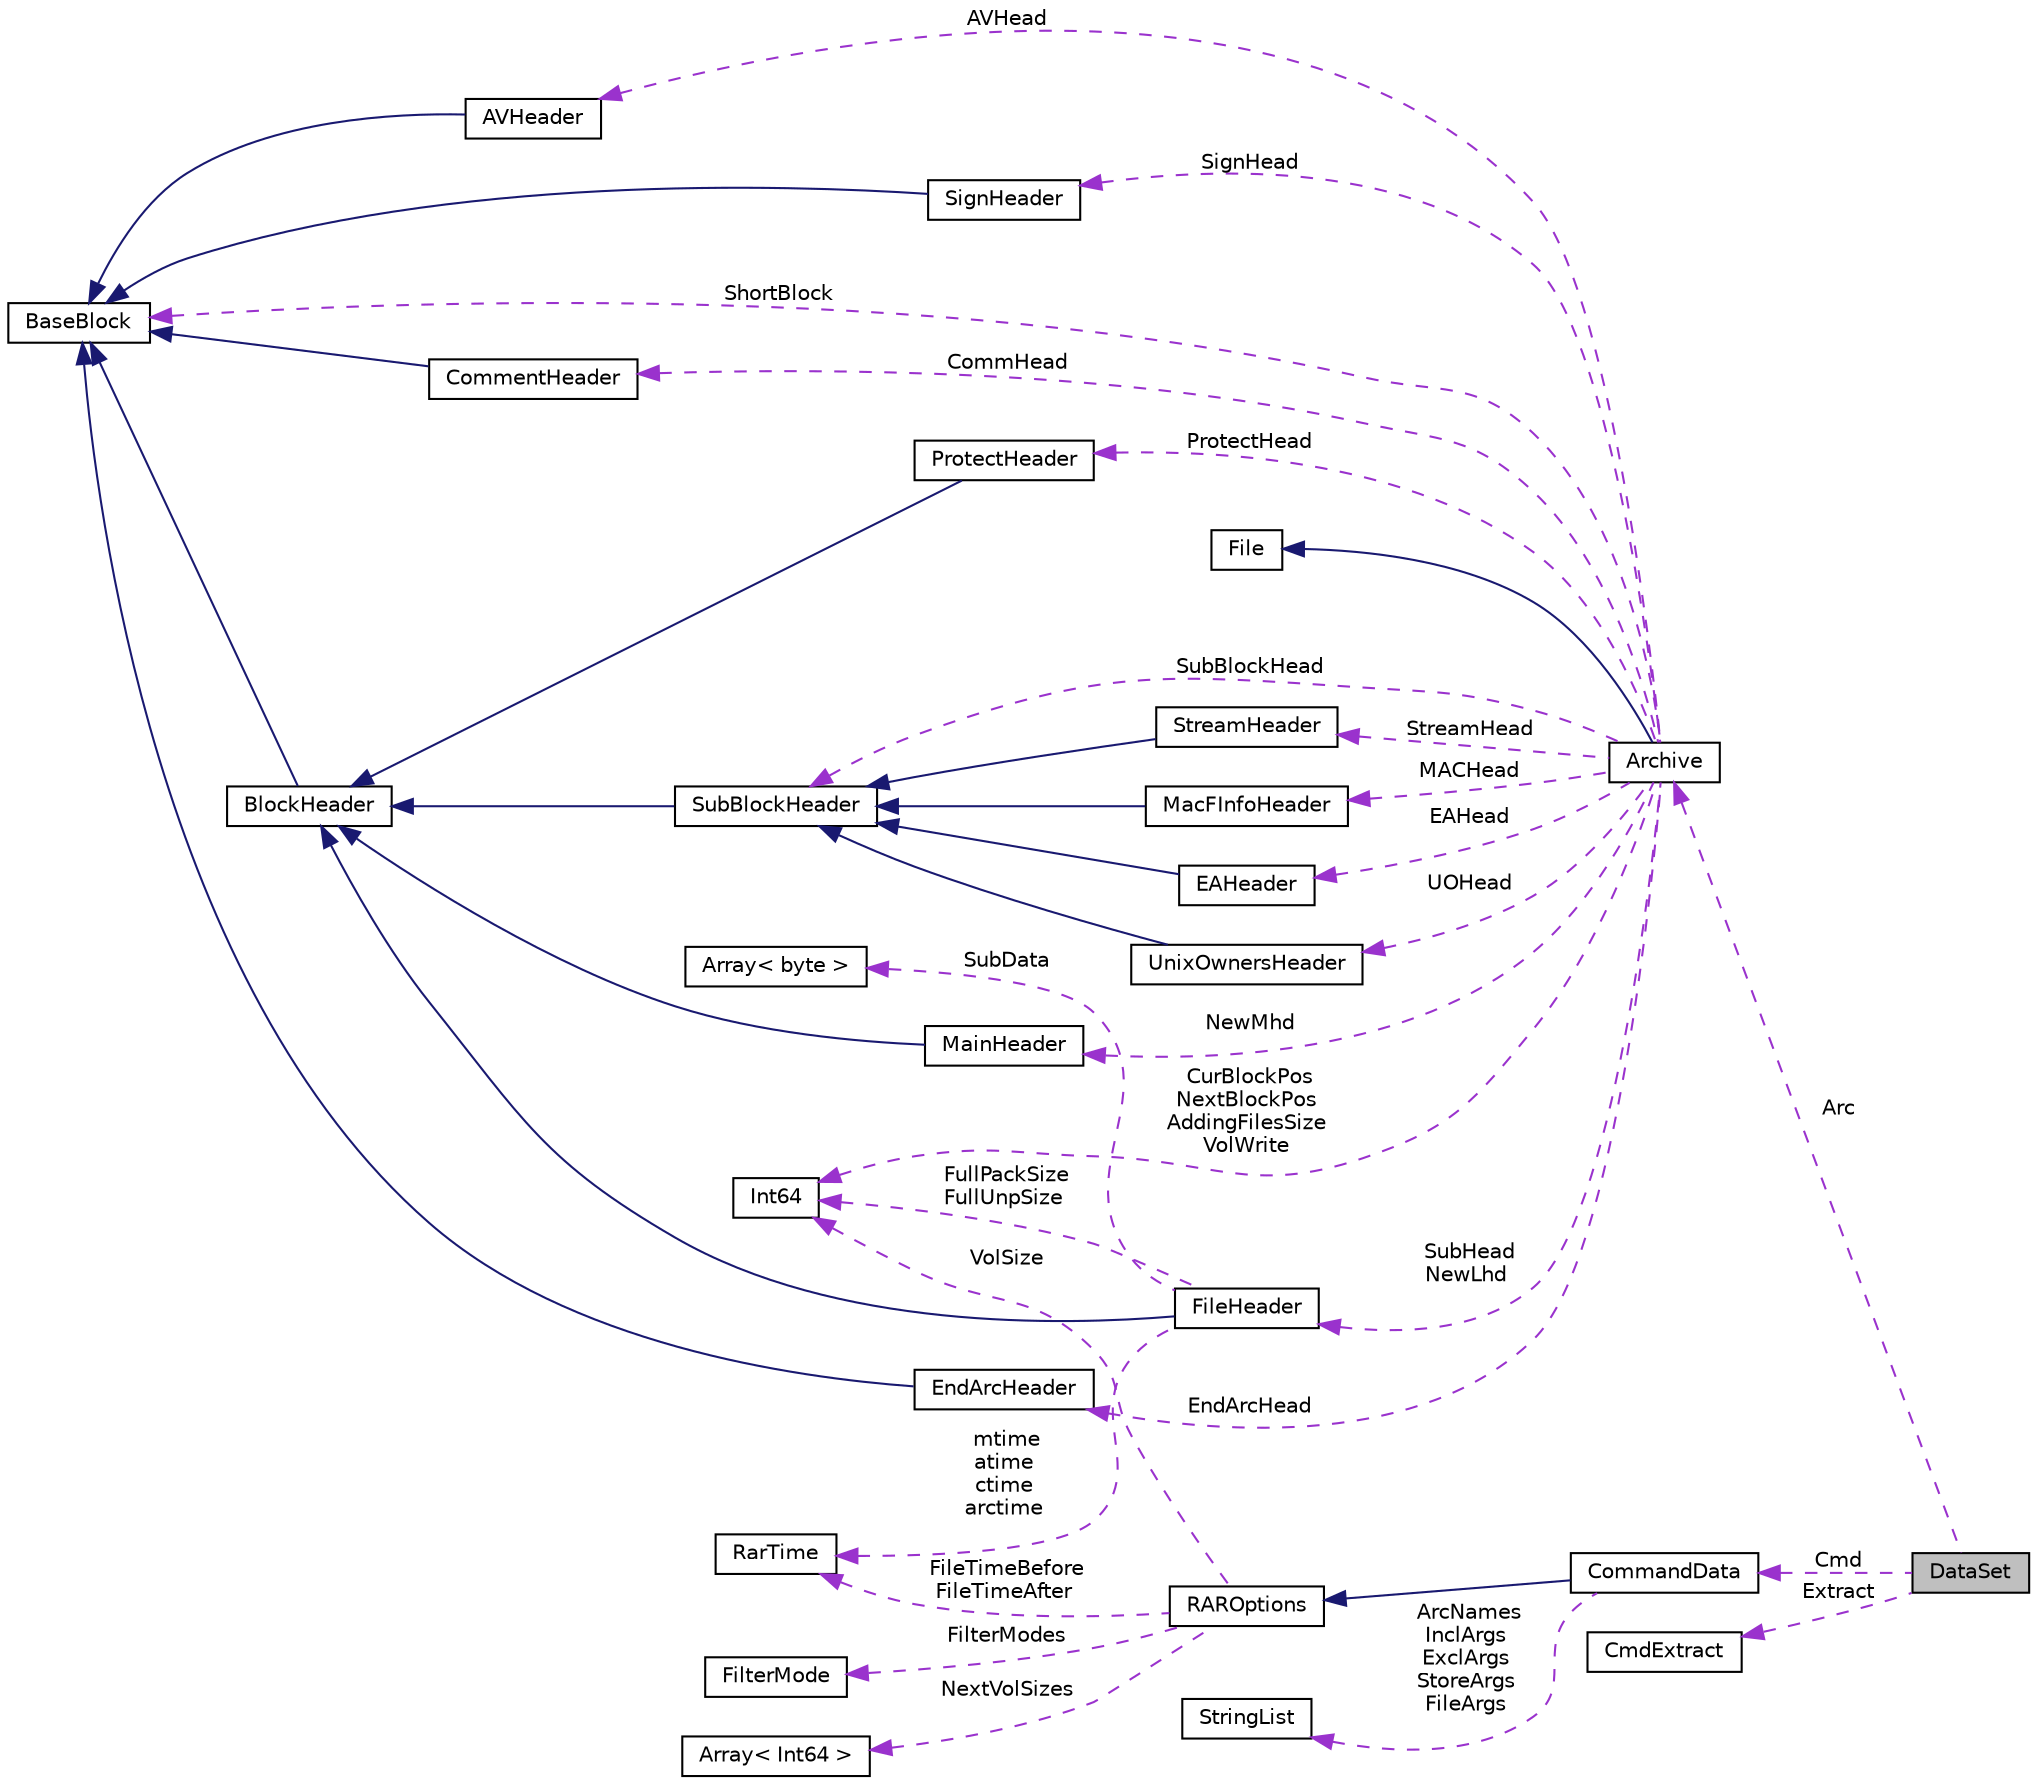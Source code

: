 digraph "DataSet"
{
 // LATEX_PDF_SIZE
  edge [fontname="Helvetica",fontsize="10",labelfontname="Helvetica",labelfontsize="10"];
  node [fontname="Helvetica",fontsize="10",shape=record];
  rankdir="LR";
  Node1 [label="DataSet",height=0.2,width=0.4,color="black", fillcolor="grey75", style="filled", fontcolor="black",tooltip=" "];
  Node2 -> Node1 [dir="back",color="darkorchid3",fontsize="10",style="dashed",label=" Cmd" ,fontname="Helvetica"];
  Node2 [label="CommandData",height=0.2,width=0.4,color="black", fillcolor="white", style="filled",URL="$classCommandData.html",tooltip=" "];
  Node3 -> Node2 [dir="back",color="midnightblue",fontsize="10",style="solid",fontname="Helvetica"];
  Node3 [label="RAROptions",height=0.2,width=0.4,color="black", fillcolor="white", style="filled",URL="$classRAROptions.html",tooltip=" "];
  Node4 -> Node3 [dir="back",color="darkorchid3",fontsize="10",style="dashed",label=" FilterModes" ,fontname="Helvetica"];
  Node4 [label="FilterMode",height=0.2,width=0.4,color="black", fillcolor="white", style="filled",URL="$structFilterMode.html",tooltip=" "];
  Node5 -> Node3 [dir="back",color="darkorchid3",fontsize="10",style="dashed",label=" VolSize" ,fontname="Helvetica"];
  Node5 [label="Int64",height=0.2,width=0.4,color="black", fillcolor="white", style="filled",URL="$classInt64.html",tooltip=" "];
  Node6 -> Node3 [dir="back",color="darkorchid3",fontsize="10",style="dashed",label=" FileTimeBefore\nFileTimeAfter" ,fontname="Helvetica"];
  Node6 [label="RarTime",height=0.2,width=0.4,color="black", fillcolor="white", style="filled",URL="$classRarTime.html",tooltip=" "];
  Node7 -> Node3 [dir="back",color="darkorchid3",fontsize="10",style="dashed",label=" NextVolSizes" ,fontname="Helvetica"];
  Node7 [label="Array\< Int64 \>",height=0.2,width=0.4,color="black", fillcolor="white", style="filled",URL="$classArray.html",tooltip=" "];
  Node8 -> Node2 [dir="back",color="darkorchid3",fontsize="10",style="dashed",label=" ArcNames\nInclArgs\nExclArgs\nStoreArgs\nFileArgs" ,fontname="Helvetica"];
  Node8 [label="StringList",height=0.2,width=0.4,color="black", fillcolor="white", style="filled",URL="$classStringList.html",tooltip=" "];
  Node9 -> Node1 [dir="back",color="darkorchid3",fontsize="10",style="dashed",label=" Arc" ,fontname="Helvetica"];
  Node9 [label="Archive",height=0.2,width=0.4,color="black", fillcolor="white", style="filled",URL="$classArchive.html",tooltip=" "];
  Node10 -> Node9 [dir="back",color="midnightblue",fontsize="10",style="solid",fontname="Helvetica"];
  Node10 [label="File",height=0.2,width=0.4,color="black", fillcolor="white", style="filled",URL="$classFile.html",tooltip=" "];
  Node11 -> Node9 [dir="back",color="darkorchid3",fontsize="10",style="dashed",label=" CommHead" ,fontname="Helvetica"];
  Node11 [label="CommentHeader",height=0.2,width=0.4,color="black", fillcolor="white", style="filled",URL="$structCommentHeader.html",tooltip=" "];
  Node12 -> Node11 [dir="back",color="midnightblue",fontsize="10",style="solid",fontname="Helvetica"];
  Node12 [label="BaseBlock",height=0.2,width=0.4,color="black", fillcolor="white", style="filled",URL="$structBaseBlock.html",tooltip=" "];
  Node13 -> Node9 [dir="back",color="darkorchid3",fontsize="10",style="dashed",label=" StreamHead" ,fontname="Helvetica"];
  Node13 [label="StreamHeader",height=0.2,width=0.4,color="black", fillcolor="white", style="filled",URL="$structStreamHeader.html",tooltip=" "];
  Node14 -> Node13 [dir="back",color="midnightblue",fontsize="10",style="solid",fontname="Helvetica"];
  Node14 [label="SubBlockHeader",height=0.2,width=0.4,color="black", fillcolor="white", style="filled",URL="$structSubBlockHeader.html",tooltip=" "];
  Node15 -> Node14 [dir="back",color="midnightblue",fontsize="10",style="solid",fontname="Helvetica"];
  Node15 [label="BlockHeader",height=0.2,width=0.4,color="black", fillcolor="white", style="filled",URL="$structBlockHeader.html",tooltip=" "];
  Node12 -> Node15 [dir="back",color="midnightblue",fontsize="10",style="solid",fontname="Helvetica"];
  Node16 -> Node9 [dir="back",color="darkorchid3",fontsize="10",style="dashed",label=" EndArcHead" ,fontname="Helvetica"];
  Node16 [label="EndArcHeader",height=0.2,width=0.4,color="black", fillcolor="white", style="filled",URL="$structEndArcHeader.html",tooltip=" "];
  Node12 -> Node16 [dir="back",color="midnightblue",fontsize="10",style="solid",fontname="Helvetica"];
  Node17 -> Node9 [dir="back",color="darkorchid3",fontsize="10",style="dashed",label=" MACHead" ,fontname="Helvetica"];
  Node17 [label="MacFInfoHeader",height=0.2,width=0.4,color="black", fillcolor="white", style="filled",URL="$structMacFInfoHeader.html",tooltip=" "];
  Node14 -> Node17 [dir="back",color="midnightblue",fontsize="10",style="solid",fontname="Helvetica"];
  Node18 -> Node9 [dir="back",color="darkorchid3",fontsize="10",style="dashed",label=" EAHead" ,fontname="Helvetica"];
  Node18 [label="EAHeader",height=0.2,width=0.4,color="black", fillcolor="white", style="filled",URL="$structEAHeader.html",tooltip=" "];
  Node14 -> Node18 [dir="back",color="midnightblue",fontsize="10",style="solid",fontname="Helvetica"];
  Node19 -> Node9 [dir="back",color="darkorchid3",fontsize="10",style="dashed",label=" UOHead" ,fontname="Helvetica"];
  Node19 [label="UnixOwnersHeader",height=0.2,width=0.4,color="black", fillcolor="white", style="filled",URL="$structUnixOwnersHeader.html",tooltip=" "];
  Node14 -> Node19 [dir="back",color="midnightblue",fontsize="10",style="solid",fontname="Helvetica"];
  Node20 -> Node9 [dir="back",color="darkorchid3",fontsize="10",style="dashed",label=" AVHead" ,fontname="Helvetica"];
  Node20 [label="AVHeader",height=0.2,width=0.4,color="black", fillcolor="white", style="filled",URL="$structAVHeader.html",tooltip=" "];
  Node12 -> Node20 [dir="back",color="midnightblue",fontsize="10",style="solid",fontname="Helvetica"];
  Node21 -> Node9 [dir="back",color="darkorchid3",fontsize="10",style="dashed",label=" NewMhd" ,fontname="Helvetica"];
  Node21 [label="MainHeader",height=0.2,width=0.4,color="black", fillcolor="white", style="filled",URL="$structMainHeader.html",tooltip=" "];
  Node15 -> Node21 [dir="back",color="midnightblue",fontsize="10",style="solid",fontname="Helvetica"];
  Node22 -> Node9 [dir="back",color="darkorchid3",fontsize="10",style="dashed",label=" ProtectHead" ,fontname="Helvetica"];
  Node22 [label="ProtectHeader",height=0.2,width=0.4,color="black", fillcolor="white", style="filled",URL="$structProtectHeader.html",tooltip=" "];
  Node15 -> Node22 [dir="back",color="midnightblue",fontsize="10",style="solid",fontname="Helvetica"];
  Node14 -> Node9 [dir="back",color="darkorchid3",fontsize="10",style="dashed",label=" SubBlockHead" ,fontname="Helvetica"];
  Node12 -> Node9 [dir="back",color="darkorchid3",fontsize="10",style="dashed",label=" ShortBlock" ,fontname="Helvetica"];
  Node5 -> Node9 [dir="back",color="darkorchid3",fontsize="10",style="dashed",label=" CurBlockPos\nNextBlockPos\nAddingFilesSize\nVolWrite" ,fontname="Helvetica"];
  Node23 -> Node9 [dir="back",color="darkorchid3",fontsize="10",style="dashed",label=" SignHead" ,fontname="Helvetica"];
  Node23 [label="SignHeader",height=0.2,width=0.4,color="black", fillcolor="white", style="filled",URL="$structSignHeader.html",tooltip=" "];
  Node12 -> Node23 [dir="back",color="midnightblue",fontsize="10",style="solid",fontname="Helvetica"];
  Node24 -> Node9 [dir="back",color="darkorchid3",fontsize="10",style="dashed",label=" SubHead\nNewLhd" ,fontname="Helvetica"];
  Node24 [label="FileHeader",height=0.2,width=0.4,color="black", fillcolor="white", style="filled",URL="$structFileHeader.html",tooltip=" "];
  Node15 -> Node24 [dir="back",color="midnightblue",fontsize="10",style="solid",fontname="Helvetica"];
  Node25 -> Node24 [dir="back",color="darkorchid3",fontsize="10",style="dashed",label=" SubData" ,fontname="Helvetica"];
  Node25 [label="Array\< byte \>",height=0.2,width=0.4,color="black", fillcolor="white", style="filled",URL="$classArray.html",tooltip=" "];
  Node5 -> Node24 [dir="back",color="darkorchid3",fontsize="10",style="dashed",label=" FullPackSize\nFullUnpSize" ,fontname="Helvetica"];
  Node6 -> Node24 [dir="back",color="darkorchid3",fontsize="10",style="dashed",label=" mtime\natime\nctime\narctime" ,fontname="Helvetica"];
  Node26 -> Node1 [dir="back",color="darkorchid3",fontsize="10",style="dashed",label=" Extract" ,fontname="Helvetica"];
  Node26 [label="CmdExtract",height=0.2,width=0.4,color="black", fillcolor="white", style="filled",URL="$classCmdExtract.html",tooltip=" "];
}
